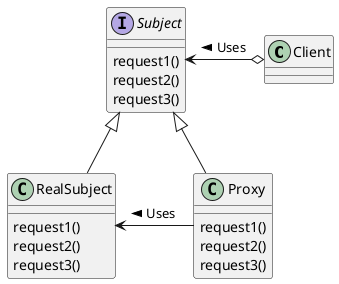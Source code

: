 @startuml

class Client{
}

Interface Subject{

  request1()
  request2()
  request3()
}

class Proxy{
  request1()
  request2()
  request3()
}

class RealSubject{
  request1()
  request2()
  request3()
}

Subject <-right-o Client: < Uses
Subject <|-down- Proxy
Subject <|-down- RealSubject
RealSubject <- Proxy: < Uses

@enduml
